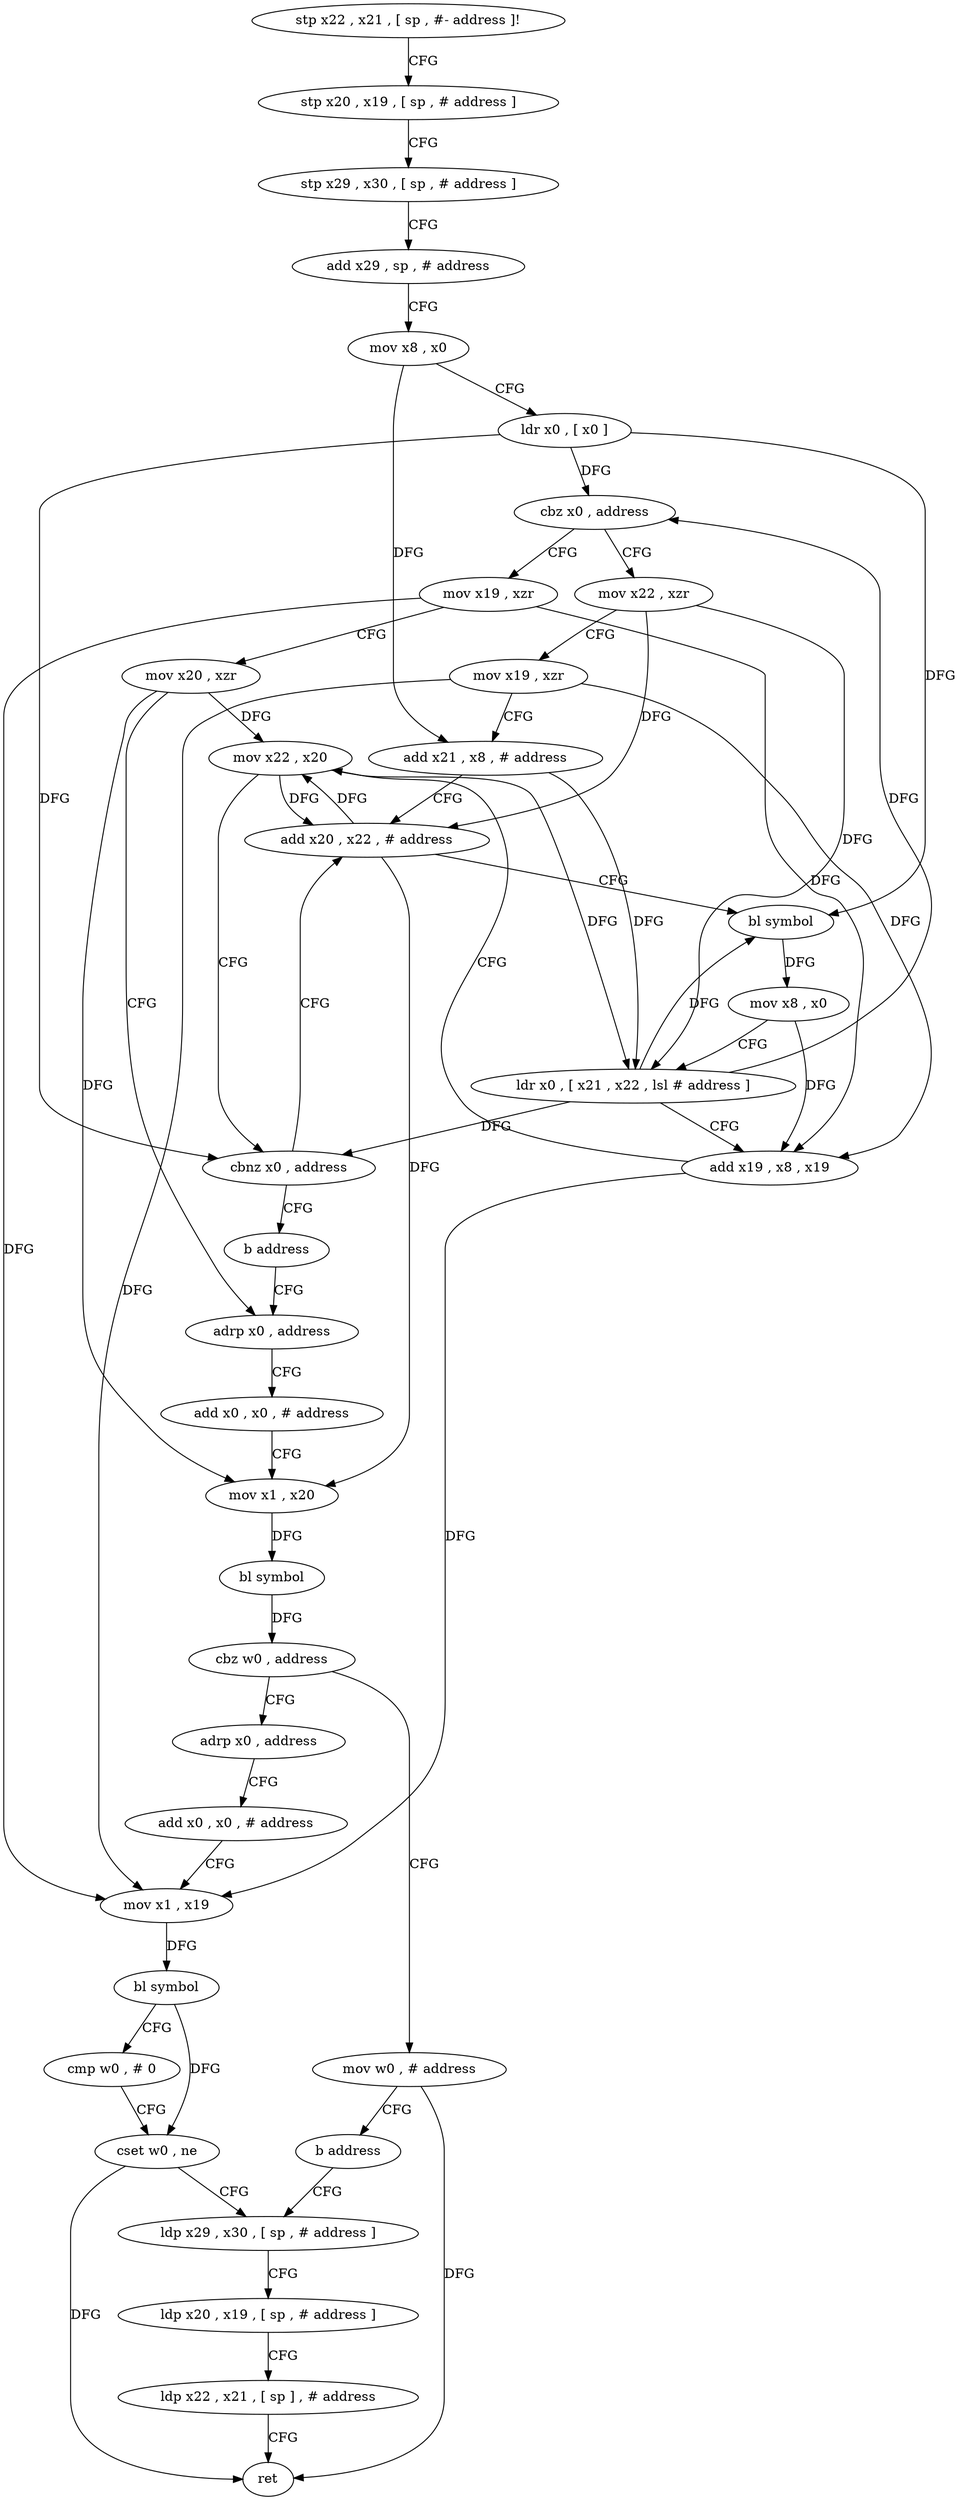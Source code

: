 digraph "func" {
"4258752" [label = "stp x22 , x21 , [ sp , #- address ]!" ]
"4258756" [label = "stp x20 , x19 , [ sp , # address ]" ]
"4258760" [label = "stp x29 , x30 , [ sp , # address ]" ]
"4258764" [label = "add x29 , sp , # address" ]
"4258768" [label = "mov x8 , x0" ]
"4258772" [label = "ldr x0 , [ x0 ]" ]
"4258776" [label = "cbz x0 , address" ]
"4258824" [label = "mov x19 , xzr" ]
"4258780" [label = "mov x22 , xzr" ]
"4258828" [label = "mov x20 , xzr" ]
"4258832" [label = "adrp x0 , address" ]
"4258784" [label = "mov x19 , xzr" ]
"4258788" [label = "add x21 , x8 , # address" ]
"4258792" [label = "add x20 , x22 , # address" ]
"4258860" [label = "adrp x0 , address" ]
"4258864" [label = "add x0 , x0 , # address" ]
"4258868" [label = "mov x1 , x19" ]
"4258872" [label = "bl symbol" ]
"4258876" [label = "cmp w0 , # 0" ]
"4258880" [label = "cset w0 , ne" ]
"4258884" [label = "ldp x29 , x30 , [ sp , # address ]" ]
"4258852" [label = "mov w0 , # address" ]
"4258856" [label = "b address" ]
"4258796" [label = "bl symbol" ]
"4258800" [label = "mov x8 , x0" ]
"4258804" [label = "ldr x0 , [ x21 , x22 , lsl # address ]" ]
"4258808" [label = "add x19 , x8 , x19" ]
"4258812" [label = "mov x22 , x20" ]
"4258816" [label = "cbnz x0 , address" ]
"4258820" [label = "b address" ]
"4258888" [label = "ldp x20 , x19 , [ sp , # address ]" ]
"4258892" [label = "ldp x22 , x21 , [ sp ] , # address" ]
"4258896" [label = "ret" ]
"4258836" [label = "add x0 , x0 , # address" ]
"4258840" [label = "mov x1 , x20" ]
"4258844" [label = "bl symbol" ]
"4258848" [label = "cbz w0 , address" ]
"4258752" -> "4258756" [ label = "CFG" ]
"4258756" -> "4258760" [ label = "CFG" ]
"4258760" -> "4258764" [ label = "CFG" ]
"4258764" -> "4258768" [ label = "CFG" ]
"4258768" -> "4258772" [ label = "CFG" ]
"4258768" -> "4258788" [ label = "DFG" ]
"4258772" -> "4258776" [ label = "DFG" ]
"4258772" -> "4258796" [ label = "DFG" ]
"4258772" -> "4258816" [ label = "DFG" ]
"4258776" -> "4258824" [ label = "CFG" ]
"4258776" -> "4258780" [ label = "CFG" ]
"4258824" -> "4258828" [ label = "CFG" ]
"4258824" -> "4258808" [ label = "DFG" ]
"4258824" -> "4258868" [ label = "DFG" ]
"4258780" -> "4258784" [ label = "CFG" ]
"4258780" -> "4258792" [ label = "DFG" ]
"4258780" -> "4258804" [ label = "DFG" ]
"4258828" -> "4258832" [ label = "CFG" ]
"4258828" -> "4258840" [ label = "DFG" ]
"4258828" -> "4258812" [ label = "DFG" ]
"4258832" -> "4258836" [ label = "CFG" ]
"4258784" -> "4258788" [ label = "CFG" ]
"4258784" -> "4258808" [ label = "DFG" ]
"4258784" -> "4258868" [ label = "DFG" ]
"4258788" -> "4258792" [ label = "CFG" ]
"4258788" -> "4258804" [ label = "DFG" ]
"4258792" -> "4258796" [ label = "CFG" ]
"4258792" -> "4258840" [ label = "DFG" ]
"4258792" -> "4258812" [ label = "DFG" ]
"4258860" -> "4258864" [ label = "CFG" ]
"4258864" -> "4258868" [ label = "CFG" ]
"4258868" -> "4258872" [ label = "DFG" ]
"4258872" -> "4258876" [ label = "CFG" ]
"4258872" -> "4258880" [ label = "DFG" ]
"4258876" -> "4258880" [ label = "CFG" ]
"4258880" -> "4258884" [ label = "CFG" ]
"4258880" -> "4258896" [ label = "DFG" ]
"4258884" -> "4258888" [ label = "CFG" ]
"4258852" -> "4258856" [ label = "CFG" ]
"4258852" -> "4258896" [ label = "DFG" ]
"4258856" -> "4258884" [ label = "CFG" ]
"4258796" -> "4258800" [ label = "DFG" ]
"4258800" -> "4258804" [ label = "CFG" ]
"4258800" -> "4258808" [ label = "DFG" ]
"4258804" -> "4258808" [ label = "CFG" ]
"4258804" -> "4258776" [ label = "DFG" ]
"4258804" -> "4258796" [ label = "DFG" ]
"4258804" -> "4258816" [ label = "DFG" ]
"4258808" -> "4258812" [ label = "CFG" ]
"4258808" -> "4258868" [ label = "DFG" ]
"4258812" -> "4258816" [ label = "CFG" ]
"4258812" -> "4258792" [ label = "DFG" ]
"4258812" -> "4258804" [ label = "DFG" ]
"4258816" -> "4258792" [ label = "CFG" ]
"4258816" -> "4258820" [ label = "CFG" ]
"4258820" -> "4258832" [ label = "CFG" ]
"4258888" -> "4258892" [ label = "CFG" ]
"4258892" -> "4258896" [ label = "CFG" ]
"4258836" -> "4258840" [ label = "CFG" ]
"4258840" -> "4258844" [ label = "DFG" ]
"4258844" -> "4258848" [ label = "DFG" ]
"4258848" -> "4258860" [ label = "CFG" ]
"4258848" -> "4258852" [ label = "CFG" ]
}
